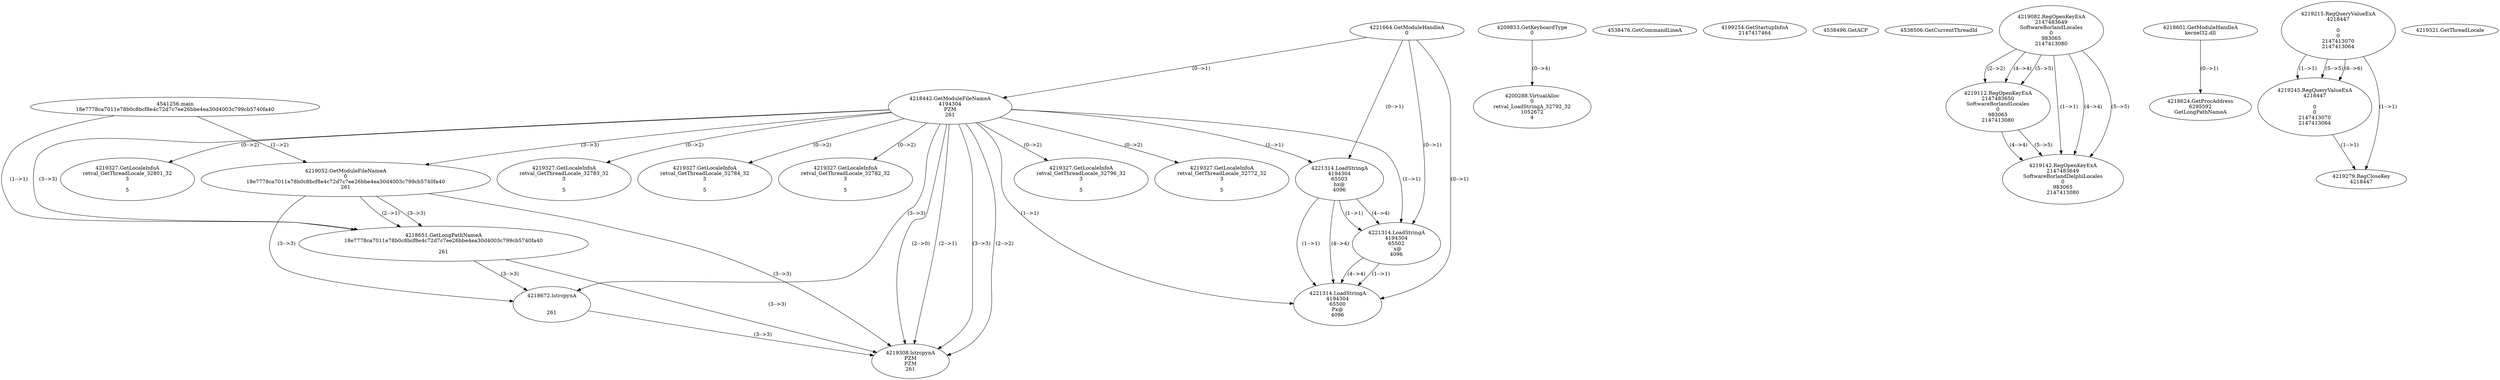 // Global SCDG with merge call
digraph {
	0 [label="4541256.main
18e7778ca7011e78b0c8bcf8e4c72d7c7ee26bbe4ea30d4003c799cb5740fa40"]
	1 [label="4221664.GetModuleHandleA
0"]
	2 [label="4209853.GetKeyboardType
0"]
	3 [label="4538476.GetCommandLineA
"]
	4 [label="4199254.GetStartupInfoA
2147417464"]
	5 [label="4538496.GetACP
"]
	6 [label="4538506.GetCurrentThreadId
"]
	7 [label="4218442.GetModuleFileNameA
4194304
PZM
261"]
	1 -> 7 [label="(0-->1)"]
	8 [label="4219052.GetModuleFileNameA
0
18e7778ca7011e78b0c8bcf8e4c72d7c7ee26bbe4ea30d4003c799cb5740fa40
261"]
	0 -> 8 [label="(1-->2)"]
	7 -> 8 [label="(3-->3)"]
	9 [label="4219082.RegOpenKeyExA
2147483649
Software\Borland\Locales
0
983065
2147413080"]
	10 [label="4219112.RegOpenKeyExA
2147483650
Software\Borland\Locales
0
983065
2147413080"]
	9 -> 10 [label="(2-->2)"]
	9 -> 10 [label="(4-->4)"]
	9 -> 10 [label="(5-->5)"]
	11 [label="4218601.GetModuleHandleA
kernel32.dll"]
	12 [label="4218624.GetProcAddress
6295592
GetLongPathNameA"]
	11 -> 12 [label="(0-->1)"]
	13 [label="4218651.GetLongPathNameA
18e7778ca7011e78b0c8bcf8e4c72d7c7ee26bbe4ea30d4003c799cb5740fa40

261"]
	0 -> 13 [label="(1-->1)"]
	8 -> 13 [label="(2-->1)"]
	7 -> 13 [label="(3-->3)"]
	8 -> 13 [label="(3-->3)"]
	14 [label="4218672.lstrcpynA


261"]
	7 -> 14 [label="(3-->3)"]
	8 -> 14 [label="(3-->3)"]
	13 -> 14 [label="(3-->3)"]
	15 [label="4219215.RegQueryValueExA
4218447

0
0
2147413070
2147413064"]
	16 [label="4219245.RegQueryValueExA
4218447

0
0
2147413070
2147413064"]
	15 -> 16 [label="(1-->1)"]
	15 -> 16 [label="(5-->5)"]
	15 -> 16 [label="(6-->6)"]
	17 [label="4219279.RegCloseKey
4218447"]
	15 -> 17 [label="(1-->1)"]
	16 -> 17 [label="(1-->1)"]
	18 [label="4219308.lstrcpynA
PZM
PZM
261"]
	7 -> 18 [label="(2-->1)"]
	7 -> 18 [label="(2-->2)"]
	7 -> 18 [label="(3-->3)"]
	8 -> 18 [label="(3-->3)"]
	13 -> 18 [label="(3-->3)"]
	14 -> 18 [label="(3-->3)"]
	7 -> 18 [label="(2-->0)"]
	19 [label="4219321.GetThreadLocale
"]
	20 [label="4219327.GetLocaleInfoA
retval_GetThreadLocale_32796_32
3

5"]
	7 -> 20 [label="(0-->2)"]
	21 [label="4221314.LoadStringA
4194304
65503
hx@
4096"]
	1 -> 21 [label="(0-->1)"]
	7 -> 21 [label="(1-->1)"]
	22 [label="4219142.RegOpenKeyExA
2147483649
Software\Borland\Delphi\Locales
0
983065
2147413080"]
	9 -> 22 [label="(1-->1)"]
	9 -> 22 [label="(4-->4)"]
	10 -> 22 [label="(4-->4)"]
	9 -> 22 [label="(5-->5)"]
	10 -> 22 [label="(5-->5)"]
	23 [label="4219327.GetLocaleInfoA
retval_GetThreadLocale_32772_32
3

5"]
	7 -> 23 [label="(0-->2)"]
	24 [label="4221314.LoadStringA
4194304
65502
`x@
4096"]
	1 -> 24 [label="(0-->1)"]
	7 -> 24 [label="(1-->1)"]
	21 -> 24 [label="(1-->1)"]
	21 -> 24 [label="(4-->4)"]
	25 [label="4219327.GetLocaleInfoA
retval_GetThreadLocale_32801_32
3

5"]
	7 -> 25 [label="(0-->2)"]
	26 [label="4219327.GetLocaleInfoA
retval_GetThreadLocale_32783_32
3

5"]
	7 -> 26 [label="(0-->2)"]
	27 [label="4219327.GetLocaleInfoA
retval_GetThreadLocale_32784_32
3

5"]
	7 -> 27 [label="(0-->2)"]
	28 [label="4219327.GetLocaleInfoA
retval_GetThreadLocale_32782_32
3

5"]
	7 -> 28 [label="(0-->2)"]
	29 [label="4200288.VirtualAlloc
0
retval_LoadStringA_32792_32
1052672
4"]
	2 -> 29 [label="(0-->4)"]
	30 [label="4221314.LoadStringA
4194304
65500
Px@
4096"]
	1 -> 30 [label="(0-->1)"]
	7 -> 30 [label="(1-->1)"]
	21 -> 30 [label="(1-->1)"]
	24 -> 30 [label="(1-->1)"]
	21 -> 30 [label="(4-->4)"]
	24 -> 30 [label="(4-->4)"]
}
